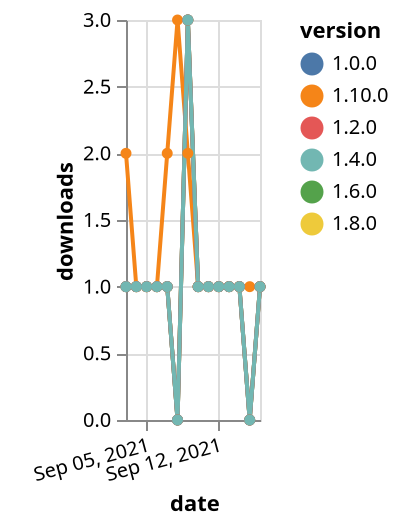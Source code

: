 {"$schema": "https://vega.github.io/schema/vega-lite/v5.json", "description": "A simple bar chart with embedded data.", "data": {"values": [{"date": "2021-09-03", "total": 168, "delta": 1, "version": "1.6.0"}, {"date": "2021-09-04", "total": 169, "delta": 1, "version": "1.6.0"}, {"date": "2021-09-05", "total": 170, "delta": 1, "version": "1.6.0"}, {"date": "2021-09-06", "total": 171, "delta": 1, "version": "1.6.0"}, {"date": "2021-09-07", "total": 172, "delta": 1, "version": "1.6.0"}, {"date": "2021-09-08", "total": 172, "delta": 0, "version": "1.6.0"}, {"date": "2021-09-09", "total": 175, "delta": 3, "version": "1.6.0"}, {"date": "2021-09-10", "total": 176, "delta": 1, "version": "1.6.0"}, {"date": "2021-09-11", "total": 177, "delta": 1, "version": "1.6.0"}, {"date": "2021-09-12", "total": 178, "delta": 1, "version": "1.6.0"}, {"date": "2021-09-13", "total": 179, "delta": 1, "version": "1.6.0"}, {"date": "2021-09-14", "total": 180, "delta": 1, "version": "1.6.0"}, {"date": "2021-09-15", "total": 180, "delta": 0, "version": "1.6.0"}, {"date": "2021-09-16", "total": 181, "delta": 1, "version": "1.6.0"}, {"date": "2021-09-03", "total": 198, "delta": 1, "version": "1.8.0"}, {"date": "2021-09-04", "total": 199, "delta": 1, "version": "1.8.0"}, {"date": "2021-09-05", "total": 200, "delta": 1, "version": "1.8.0"}, {"date": "2021-09-06", "total": 201, "delta": 1, "version": "1.8.0"}, {"date": "2021-09-07", "total": 202, "delta": 1, "version": "1.8.0"}, {"date": "2021-09-08", "total": 202, "delta": 0, "version": "1.8.0"}, {"date": "2021-09-09", "total": 205, "delta": 3, "version": "1.8.0"}, {"date": "2021-09-10", "total": 206, "delta": 1, "version": "1.8.0"}, {"date": "2021-09-11", "total": 207, "delta": 1, "version": "1.8.0"}, {"date": "2021-09-12", "total": 208, "delta": 1, "version": "1.8.0"}, {"date": "2021-09-13", "total": 209, "delta": 1, "version": "1.8.0"}, {"date": "2021-09-14", "total": 210, "delta": 1, "version": "1.8.0"}, {"date": "2021-09-15", "total": 210, "delta": 0, "version": "1.8.0"}, {"date": "2021-09-16", "total": 211, "delta": 1, "version": "1.8.0"}, {"date": "2021-09-03", "total": 132, "delta": 2, "version": "1.10.0"}, {"date": "2021-09-04", "total": 133, "delta": 1, "version": "1.10.0"}, {"date": "2021-09-05", "total": 134, "delta": 1, "version": "1.10.0"}, {"date": "2021-09-06", "total": 135, "delta": 1, "version": "1.10.0"}, {"date": "2021-09-07", "total": 137, "delta": 2, "version": "1.10.0"}, {"date": "2021-09-08", "total": 140, "delta": 3, "version": "1.10.0"}, {"date": "2021-09-09", "total": 142, "delta": 2, "version": "1.10.0"}, {"date": "2021-09-10", "total": 143, "delta": 1, "version": "1.10.0"}, {"date": "2021-09-11", "total": 144, "delta": 1, "version": "1.10.0"}, {"date": "2021-09-12", "total": 145, "delta": 1, "version": "1.10.0"}, {"date": "2021-09-13", "total": 146, "delta": 1, "version": "1.10.0"}, {"date": "2021-09-14", "total": 147, "delta": 1, "version": "1.10.0"}, {"date": "2021-09-15", "total": 148, "delta": 1, "version": "1.10.0"}, {"date": "2021-09-16", "total": 149, "delta": 1, "version": "1.10.0"}, {"date": "2021-09-03", "total": 259, "delta": 1, "version": "1.0.0"}, {"date": "2021-09-04", "total": 260, "delta": 1, "version": "1.0.0"}, {"date": "2021-09-05", "total": 261, "delta": 1, "version": "1.0.0"}, {"date": "2021-09-06", "total": 262, "delta": 1, "version": "1.0.0"}, {"date": "2021-09-07", "total": 263, "delta": 1, "version": "1.0.0"}, {"date": "2021-09-08", "total": 263, "delta": 0, "version": "1.0.0"}, {"date": "2021-09-09", "total": 266, "delta": 3, "version": "1.0.0"}, {"date": "2021-09-10", "total": 267, "delta": 1, "version": "1.0.0"}, {"date": "2021-09-11", "total": 268, "delta": 1, "version": "1.0.0"}, {"date": "2021-09-12", "total": 269, "delta": 1, "version": "1.0.0"}, {"date": "2021-09-13", "total": 270, "delta": 1, "version": "1.0.0"}, {"date": "2021-09-14", "total": 271, "delta": 1, "version": "1.0.0"}, {"date": "2021-09-15", "total": 271, "delta": 0, "version": "1.0.0"}, {"date": "2021-09-16", "total": 272, "delta": 1, "version": "1.0.0"}, {"date": "2021-09-03", "total": 209, "delta": 1, "version": "1.2.0"}, {"date": "2021-09-04", "total": 210, "delta": 1, "version": "1.2.0"}, {"date": "2021-09-05", "total": 211, "delta": 1, "version": "1.2.0"}, {"date": "2021-09-06", "total": 212, "delta": 1, "version": "1.2.0"}, {"date": "2021-09-07", "total": 213, "delta": 1, "version": "1.2.0"}, {"date": "2021-09-08", "total": 213, "delta": 0, "version": "1.2.0"}, {"date": "2021-09-09", "total": 216, "delta": 3, "version": "1.2.0"}, {"date": "2021-09-10", "total": 217, "delta": 1, "version": "1.2.0"}, {"date": "2021-09-11", "total": 218, "delta": 1, "version": "1.2.0"}, {"date": "2021-09-12", "total": 219, "delta": 1, "version": "1.2.0"}, {"date": "2021-09-13", "total": 220, "delta": 1, "version": "1.2.0"}, {"date": "2021-09-14", "total": 221, "delta": 1, "version": "1.2.0"}, {"date": "2021-09-15", "total": 221, "delta": 0, "version": "1.2.0"}, {"date": "2021-09-16", "total": 222, "delta": 1, "version": "1.2.0"}, {"date": "2021-09-03", "total": 193, "delta": 1, "version": "1.4.0"}, {"date": "2021-09-04", "total": 194, "delta": 1, "version": "1.4.0"}, {"date": "2021-09-05", "total": 195, "delta": 1, "version": "1.4.0"}, {"date": "2021-09-06", "total": 196, "delta": 1, "version": "1.4.0"}, {"date": "2021-09-07", "total": 197, "delta": 1, "version": "1.4.0"}, {"date": "2021-09-08", "total": 197, "delta": 0, "version": "1.4.0"}, {"date": "2021-09-09", "total": 200, "delta": 3, "version": "1.4.0"}, {"date": "2021-09-10", "total": 201, "delta": 1, "version": "1.4.0"}, {"date": "2021-09-11", "total": 202, "delta": 1, "version": "1.4.0"}, {"date": "2021-09-12", "total": 203, "delta": 1, "version": "1.4.0"}, {"date": "2021-09-13", "total": 204, "delta": 1, "version": "1.4.0"}, {"date": "2021-09-14", "total": 205, "delta": 1, "version": "1.4.0"}, {"date": "2021-09-15", "total": 205, "delta": 0, "version": "1.4.0"}, {"date": "2021-09-16", "total": 206, "delta": 1, "version": "1.4.0"}]}, "width": "container", "mark": {"type": "line", "point": {"filled": true}}, "encoding": {"x": {"field": "date", "type": "temporal", "timeUnit": "yearmonthdate", "title": "date", "axis": {"labelAngle": -15}}, "y": {"field": "delta", "type": "quantitative", "title": "downloads"}, "color": {"field": "version", "type": "nominal"}, "tooltip": {"field": "delta"}}}